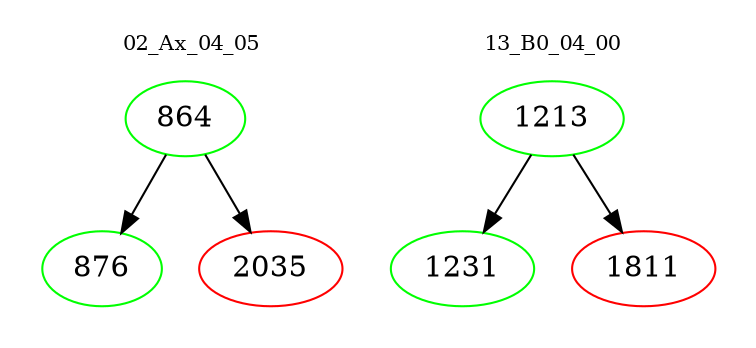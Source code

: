 digraph{
subgraph cluster_0 {
color = white
label = "02_Ax_04_05";
fontsize=10;
T0_864 [label="864", color="green"]
T0_864 -> T0_876 [color="black"]
T0_876 [label="876", color="green"]
T0_864 -> T0_2035 [color="black"]
T0_2035 [label="2035", color="red"]
}
subgraph cluster_1 {
color = white
label = "13_B0_04_00";
fontsize=10;
T1_1213 [label="1213", color="green"]
T1_1213 -> T1_1231 [color="black"]
T1_1231 [label="1231", color="green"]
T1_1213 -> T1_1811 [color="black"]
T1_1811 [label="1811", color="red"]
}
}
